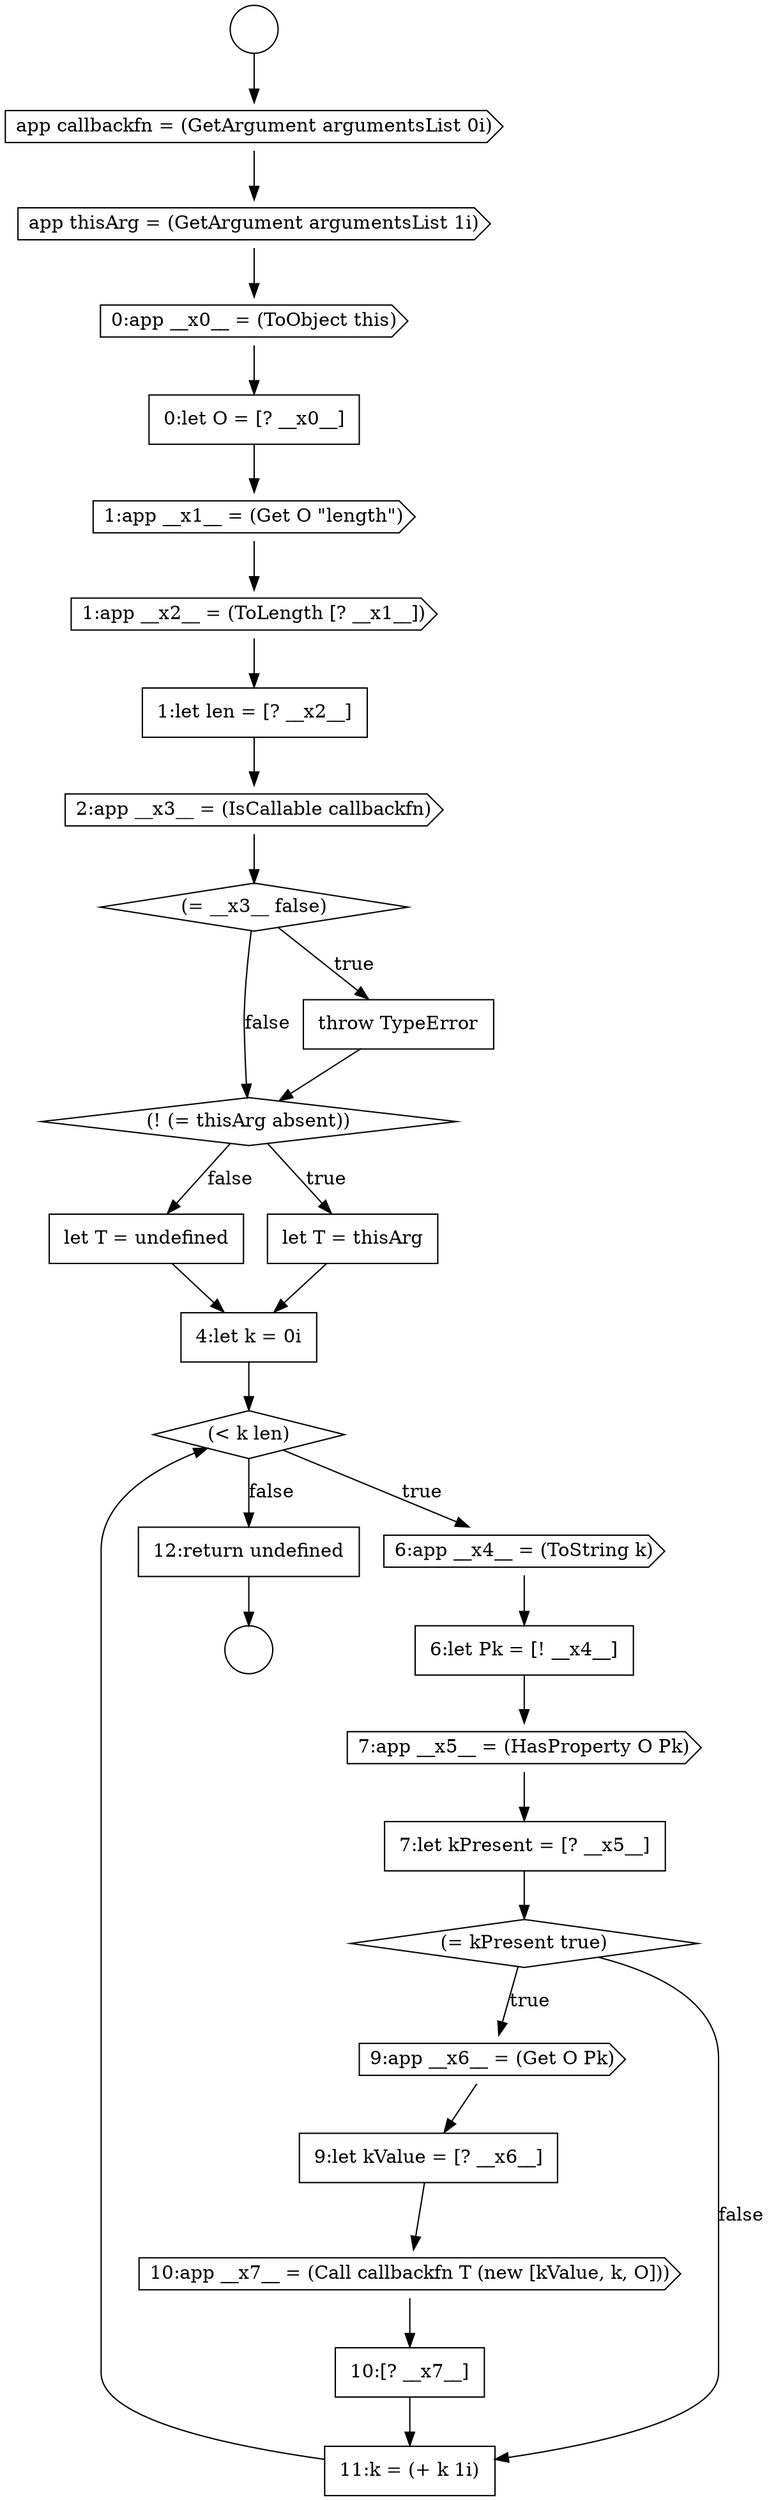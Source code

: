 digraph {
  node15066 [shape=cds, label=<<font color="black">1:app __x2__ = (ToLength [? __x1__])</font>> color="black" fillcolor="white" style=filled]
  node15083 [shape=cds, label=<<font color="black">10:app __x7__ = (Call callbackfn T (new [kValue, k, O]))</font>> color="black" fillcolor="white" style=filled]
  node15073 [shape=none, margin=0, label=<<font color="black">
    <table border="0" cellborder="1" cellspacing="0" cellpadding="10">
      <tr><td align="left">let T = undefined</td></tr>
    </table>
  </font>> color="black" fillcolor="white" style=filled]
  node15060 [shape=circle label=" " color="black" fillcolor="white" style=filled]
  node15081 [shape=cds, label=<<font color="black">9:app __x6__ = (Get O Pk)</font>> color="black" fillcolor="white" style=filled]
  node15068 [shape=cds, label=<<font color="black">2:app __x3__ = (IsCallable callbackfn)</font>> color="black" fillcolor="white" style=filled]
  node15063 [shape=cds, label=<<font color="black">0:app __x0__ = (ToObject this)</font>> color="black" fillcolor="white" style=filled]
  node15085 [shape=none, margin=0, label=<<font color="black">
    <table border="0" cellborder="1" cellspacing="0" cellpadding="10">
      <tr><td align="left">11:k = (+ k 1i)</td></tr>
    </table>
  </font>> color="black" fillcolor="white" style=filled]
  node15084 [shape=none, margin=0, label=<<font color="black">
    <table border="0" cellborder="1" cellspacing="0" cellpadding="10">
      <tr><td align="left">10:[? __x7__]</td></tr>
    </table>
  </font>> color="black" fillcolor="white" style=filled]
  node15067 [shape=none, margin=0, label=<<font color="black">
    <table border="0" cellborder="1" cellspacing="0" cellpadding="10">
      <tr><td align="left">1:let len = [? __x2__]</td></tr>
    </table>
  </font>> color="black" fillcolor="white" style=filled]
  node15059 [shape=circle label=" " color="black" fillcolor="white" style=filled]
  node15072 [shape=none, margin=0, label=<<font color="black">
    <table border="0" cellborder="1" cellspacing="0" cellpadding="10">
      <tr><td align="left">let T = thisArg</td></tr>
    </table>
  </font>> color="black" fillcolor="white" style=filled]
  node15077 [shape=none, margin=0, label=<<font color="black">
    <table border="0" cellborder="1" cellspacing="0" cellpadding="10">
      <tr><td align="left">6:let Pk = [! __x4__]</td></tr>
    </table>
  </font>> color="black" fillcolor="white" style=filled]
  node15082 [shape=none, margin=0, label=<<font color="black">
    <table border="0" cellborder="1" cellspacing="0" cellpadding="10">
      <tr><td align="left">9:let kValue = [? __x6__]</td></tr>
    </table>
  </font>> color="black" fillcolor="white" style=filled]
  node15061 [shape=cds, label=<<font color="black">app callbackfn = (GetArgument argumentsList 0i)</font>> color="black" fillcolor="white" style=filled]
  node15078 [shape=cds, label=<<font color="black">7:app __x5__ = (HasProperty O Pk)</font>> color="black" fillcolor="white" style=filled]
  node15071 [shape=diamond, label=<<font color="black">(! (= thisArg absent))</font>> color="black" fillcolor="white" style=filled]
  node15065 [shape=cds, label=<<font color="black">1:app __x1__ = (Get O &quot;length&quot;)</font>> color="black" fillcolor="white" style=filled]
  node15074 [shape=none, margin=0, label=<<font color="black">
    <table border="0" cellborder="1" cellspacing="0" cellpadding="10">
      <tr><td align="left">4:let k = 0i</td></tr>
    </table>
  </font>> color="black" fillcolor="white" style=filled]
  node15069 [shape=diamond, label=<<font color="black">(= __x3__ false)</font>> color="black" fillcolor="white" style=filled]
  node15062 [shape=cds, label=<<font color="black">app thisArg = (GetArgument argumentsList 1i)</font>> color="black" fillcolor="white" style=filled]
  node15086 [shape=none, margin=0, label=<<font color="black">
    <table border="0" cellborder="1" cellspacing="0" cellpadding="10">
      <tr><td align="left">12:return undefined</td></tr>
    </table>
  </font>> color="black" fillcolor="white" style=filled]
  node15070 [shape=none, margin=0, label=<<font color="black">
    <table border="0" cellborder="1" cellspacing="0" cellpadding="10">
      <tr><td align="left">throw TypeError</td></tr>
    </table>
  </font>> color="black" fillcolor="white" style=filled]
  node15079 [shape=none, margin=0, label=<<font color="black">
    <table border="0" cellborder="1" cellspacing="0" cellpadding="10">
      <tr><td align="left">7:let kPresent = [? __x5__]</td></tr>
    </table>
  </font>> color="black" fillcolor="white" style=filled]
  node15080 [shape=diamond, label=<<font color="black">(= kPresent true)</font>> color="black" fillcolor="white" style=filled]
  node15075 [shape=diamond, label=<<font color="black">(&lt; k len)</font>> color="black" fillcolor="white" style=filled]
  node15064 [shape=none, margin=0, label=<<font color="black">
    <table border="0" cellborder="1" cellspacing="0" cellpadding="10">
      <tr><td align="left">0:let O = [? __x0__]</td></tr>
    </table>
  </font>> color="black" fillcolor="white" style=filled]
  node15076 [shape=cds, label=<<font color="black">6:app __x4__ = (ToString k)</font>> color="black" fillcolor="white" style=filled]
  node15081 -> node15082 [ color="black"]
  node15067 -> node15068 [ color="black"]
  node15085 -> node15075 [ color="black"]
  node15064 -> node15065 [ color="black"]
  node15071 -> node15072 [label=<<font color="black">true</font>> color="black"]
  node15071 -> node15073 [label=<<font color="black">false</font>> color="black"]
  node15077 -> node15078 [ color="black"]
  node15072 -> node15074 [ color="black"]
  node15075 -> node15076 [label=<<font color="black">true</font>> color="black"]
  node15075 -> node15086 [label=<<font color="black">false</font>> color="black"]
  node15080 -> node15081 [label=<<font color="black">true</font>> color="black"]
  node15080 -> node15085 [label=<<font color="black">false</font>> color="black"]
  node15059 -> node15061 [ color="black"]
  node15066 -> node15067 [ color="black"]
  node15086 -> node15060 [ color="black"]
  node15082 -> node15083 [ color="black"]
  node15084 -> node15085 [ color="black"]
  node15079 -> node15080 [ color="black"]
  node15065 -> node15066 [ color="black"]
  node15074 -> node15075 [ color="black"]
  node15063 -> node15064 [ color="black"]
  node15073 -> node15074 [ color="black"]
  node15061 -> node15062 [ color="black"]
  node15083 -> node15084 [ color="black"]
  node15069 -> node15070 [label=<<font color="black">true</font>> color="black"]
  node15069 -> node15071 [label=<<font color="black">false</font>> color="black"]
  node15078 -> node15079 [ color="black"]
  node15070 -> node15071 [ color="black"]
  node15076 -> node15077 [ color="black"]
  node15062 -> node15063 [ color="black"]
  node15068 -> node15069 [ color="black"]
}
